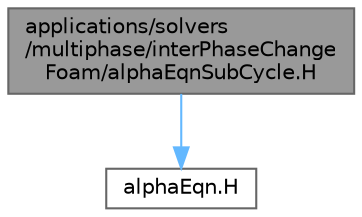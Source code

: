digraph "applications/solvers/multiphase/interPhaseChangeFoam/alphaEqnSubCycle.H"
{
 // LATEX_PDF_SIZE
  bgcolor="transparent";
  edge [fontname=Helvetica,fontsize=10,labelfontname=Helvetica,labelfontsize=10];
  node [fontname=Helvetica,fontsize=10,shape=box,height=0.2,width=0.4];
  Node1 [id="Node000001",label="applications/solvers\l/multiphase/interPhaseChange\lFoam/alphaEqnSubCycle.H",height=0.2,width=0.4,color="gray40", fillcolor="grey60", style="filled", fontcolor="black",tooltip=" "];
  Node1 -> Node2 [id="edge1_Node000001_Node000002",color="steelblue1",style="solid",tooltip=" "];
  Node2 [id="Node000002",label="alphaEqn.H",height=0.2,width=0.4,color="grey40", fillcolor="white", style="filled",URL="$interPhaseChangeFoam_2alphaEqn_8H.html",tooltip=" "];
}
